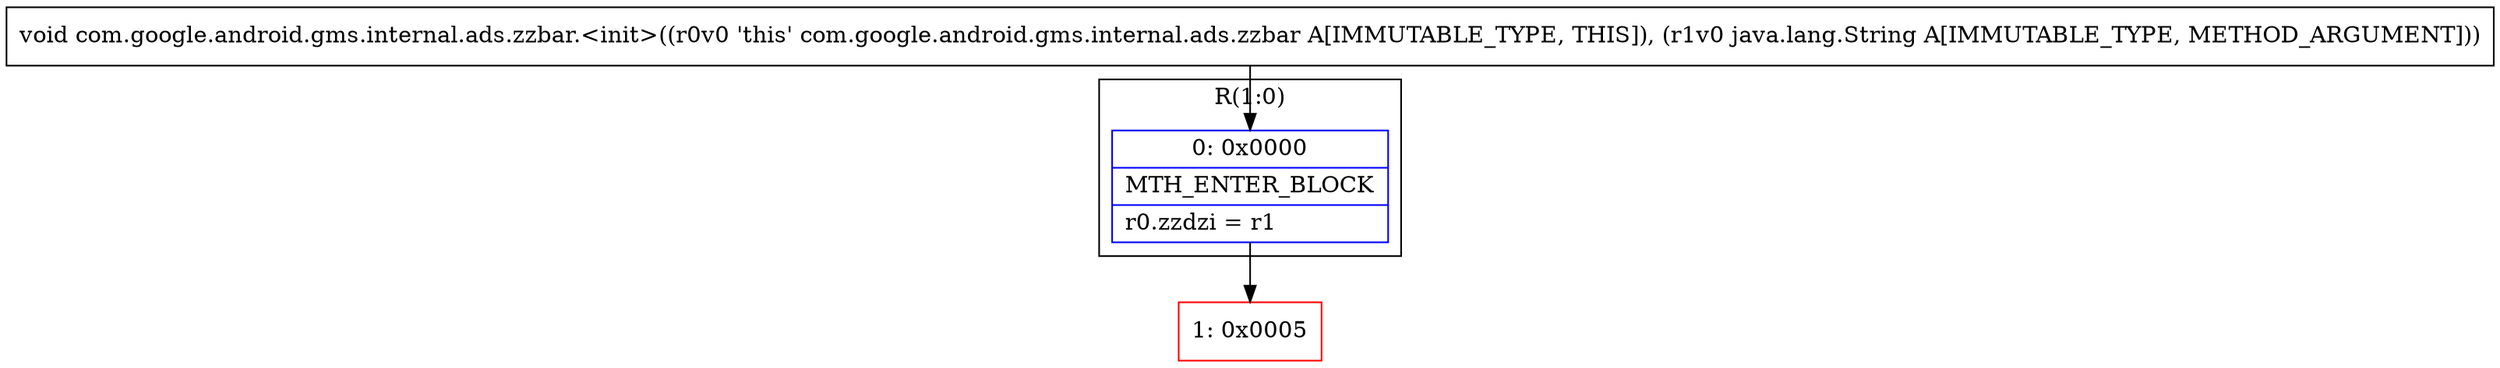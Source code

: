 digraph "CFG forcom.google.android.gms.internal.ads.zzbar.\<init\>(Ljava\/lang\/String;)V" {
subgraph cluster_Region_300912014 {
label = "R(1:0)";
node [shape=record,color=blue];
Node_0 [shape=record,label="{0\:\ 0x0000|MTH_ENTER_BLOCK\l|r0.zzdzi = r1\l}"];
}
Node_1 [shape=record,color=red,label="{1\:\ 0x0005}"];
MethodNode[shape=record,label="{void com.google.android.gms.internal.ads.zzbar.\<init\>((r0v0 'this' com.google.android.gms.internal.ads.zzbar A[IMMUTABLE_TYPE, THIS]), (r1v0 java.lang.String A[IMMUTABLE_TYPE, METHOD_ARGUMENT])) }"];
MethodNode -> Node_0;
Node_0 -> Node_1;
}

